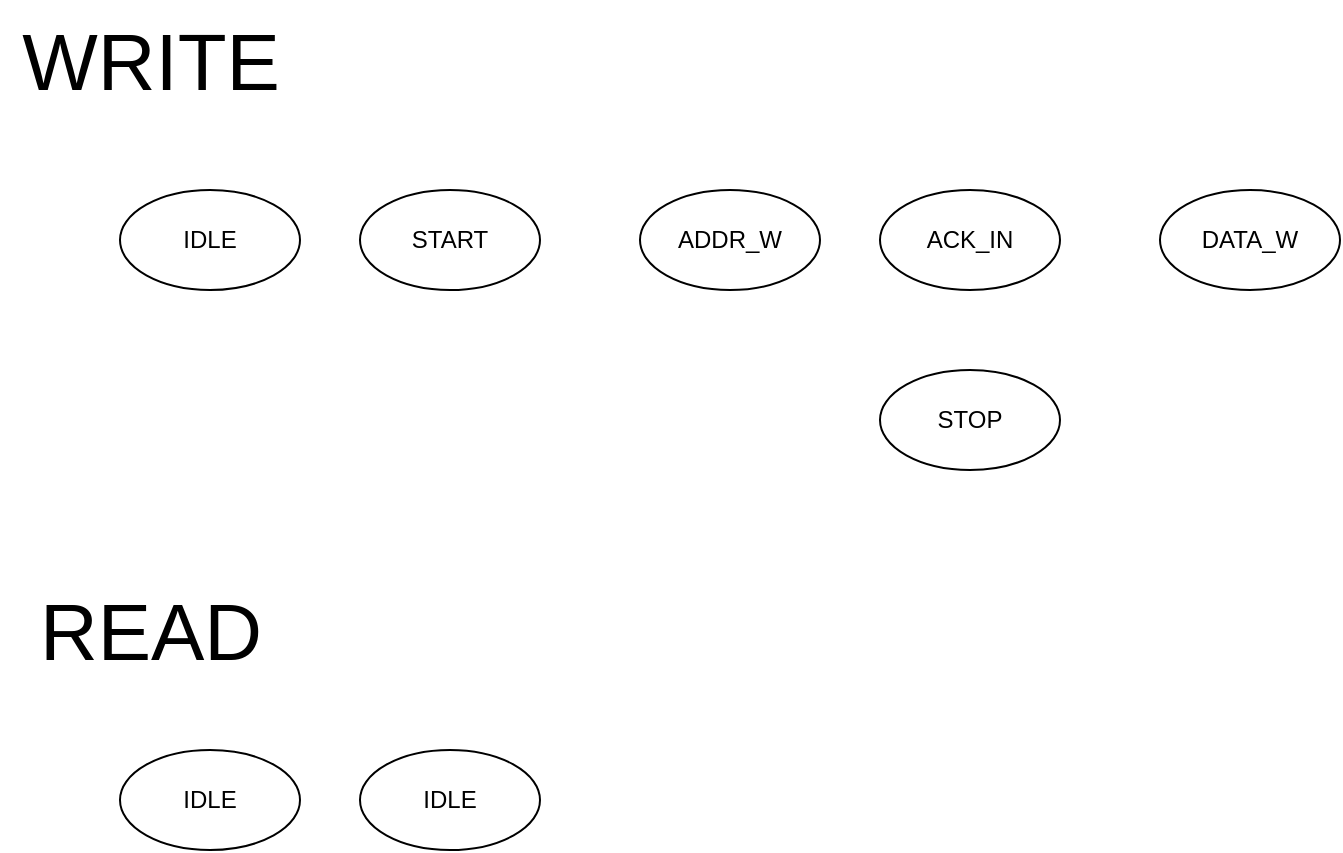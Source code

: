 <mxfile version="26.2.12">
  <diagram name="Page-1" id="y7eCPDLt2BwAU94iZfWs">
    <mxGraphModel dx="2068" dy="1111" grid="1" gridSize="10" guides="1" tooltips="1" connect="1" arrows="1" fold="1" page="1" pageScale="1" pageWidth="850" pageHeight="1100" math="0" shadow="0">
      <root>
        <mxCell id="0" />
        <mxCell id="1" parent="0" />
        <mxCell id="IwbAhiJYAEG_jXNk1CjQ-1" value="START" style="ellipse;whiteSpace=wrap;html=1;" vertex="1" parent="1">
          <mxGeometry x="240" y="460" width="90" height="50" as="geometry" />
        </mxCell>
        <mxCell id="IwbAhiJYAEG_jXNk1CjQ-2" value="WRITE" style="text;html=1;align=center;verticalAlign=middle;resizable=0;points=[];autosize=1;strokeColor=none;fillColor=none;fontSize=40;" vertex="1" parent="1">
          <mxGeometry x="60" y="365" width="150" height="60" as="geometry" />
        </mxCell>
        <mxCell id="IwbAhiJYAEG_jXNk1CjQ-3" value="IDLE" style="ellipse;whiteSpace=wrap;html=1;" vertex="1" parent="1">
          <mxGeometry x="120" y="460" width="90" height="50" as="geometry" />
        </mxCell>
        <mxCell id="IwbAhiJYAEG_jXNk1CjQ-4" value="ACK_IN" style="ellipse;whiteSpace=wrap;html=1;" vertex="1" parent="1">
          <mxGeometry x="500" y="460" width="90" height="50" as="geometry" />
        </mxCell>
        <mxCell id="IwbAhiJYAEG_jXNk1CjQ-5" value="ADDR_W" style="ellipse;whiteSpace=wrap;html=1;" vertex="1" parent="1">
          <mxGeometry x="380" y="460" width="90" height="50" as="geometry" />
        </mxCell>
        <mxCell id="IwbAhiJYAEG_jXNk1CjQ-10" value="STOP" style="ellipse;whiteSpace=wrap;html=1;" vertex="1" parent="1">
          <mxGeometry x="500" y="550" width="90" height="50" as="geometry" />
        </mxCell>
        <mxCell id="IwbAhiJYAEG_jXNk1CjQ-11" value="DATA_W" style="ellipse;whiteSpace=wrap;html=1;" vertex="1" parent="1">
          <mxGeometry x="640" y="460" width="90" height="50" as="geometry" />
        </mxCell>
        <mxCell id="IwbAhiJYAEG_jXNk1CjQ-12" value="IDLE" style="ellipse;whiteSpace=wrap;html=1;" vertex="1" parent="1">
          <mxGeometry x="240" y="740" width="90" height="50" as="geometry" />
        </mxCell>
        <mxCell id="IwbAhiJYAEG_jXNk1CjQ-13" value="IDLE" style="ellipse;whiteSpace=wrap;html=1;" vertex="1" parent="1">
          <mxGeometry x="120" y="740" width="90" height="50" as="geometry" />
        </mxCell>
        <mxCell id="IwbAhiJYAEG_jXNk1CjQ-14" value="READ" style="text;html=1;align=center;verticalAlign=middle;resizable=0;points=[];autosize=1;strokeColor=none;fillColor=none;fontSize=40;" vertex="1" parent="1">
          <mxGeometry x="70" y="650" width="130" height="60" as="geometry" />
        </mxCell>
      </root>
    </mxGraphModel>
  </diagram>
</mxfile>
